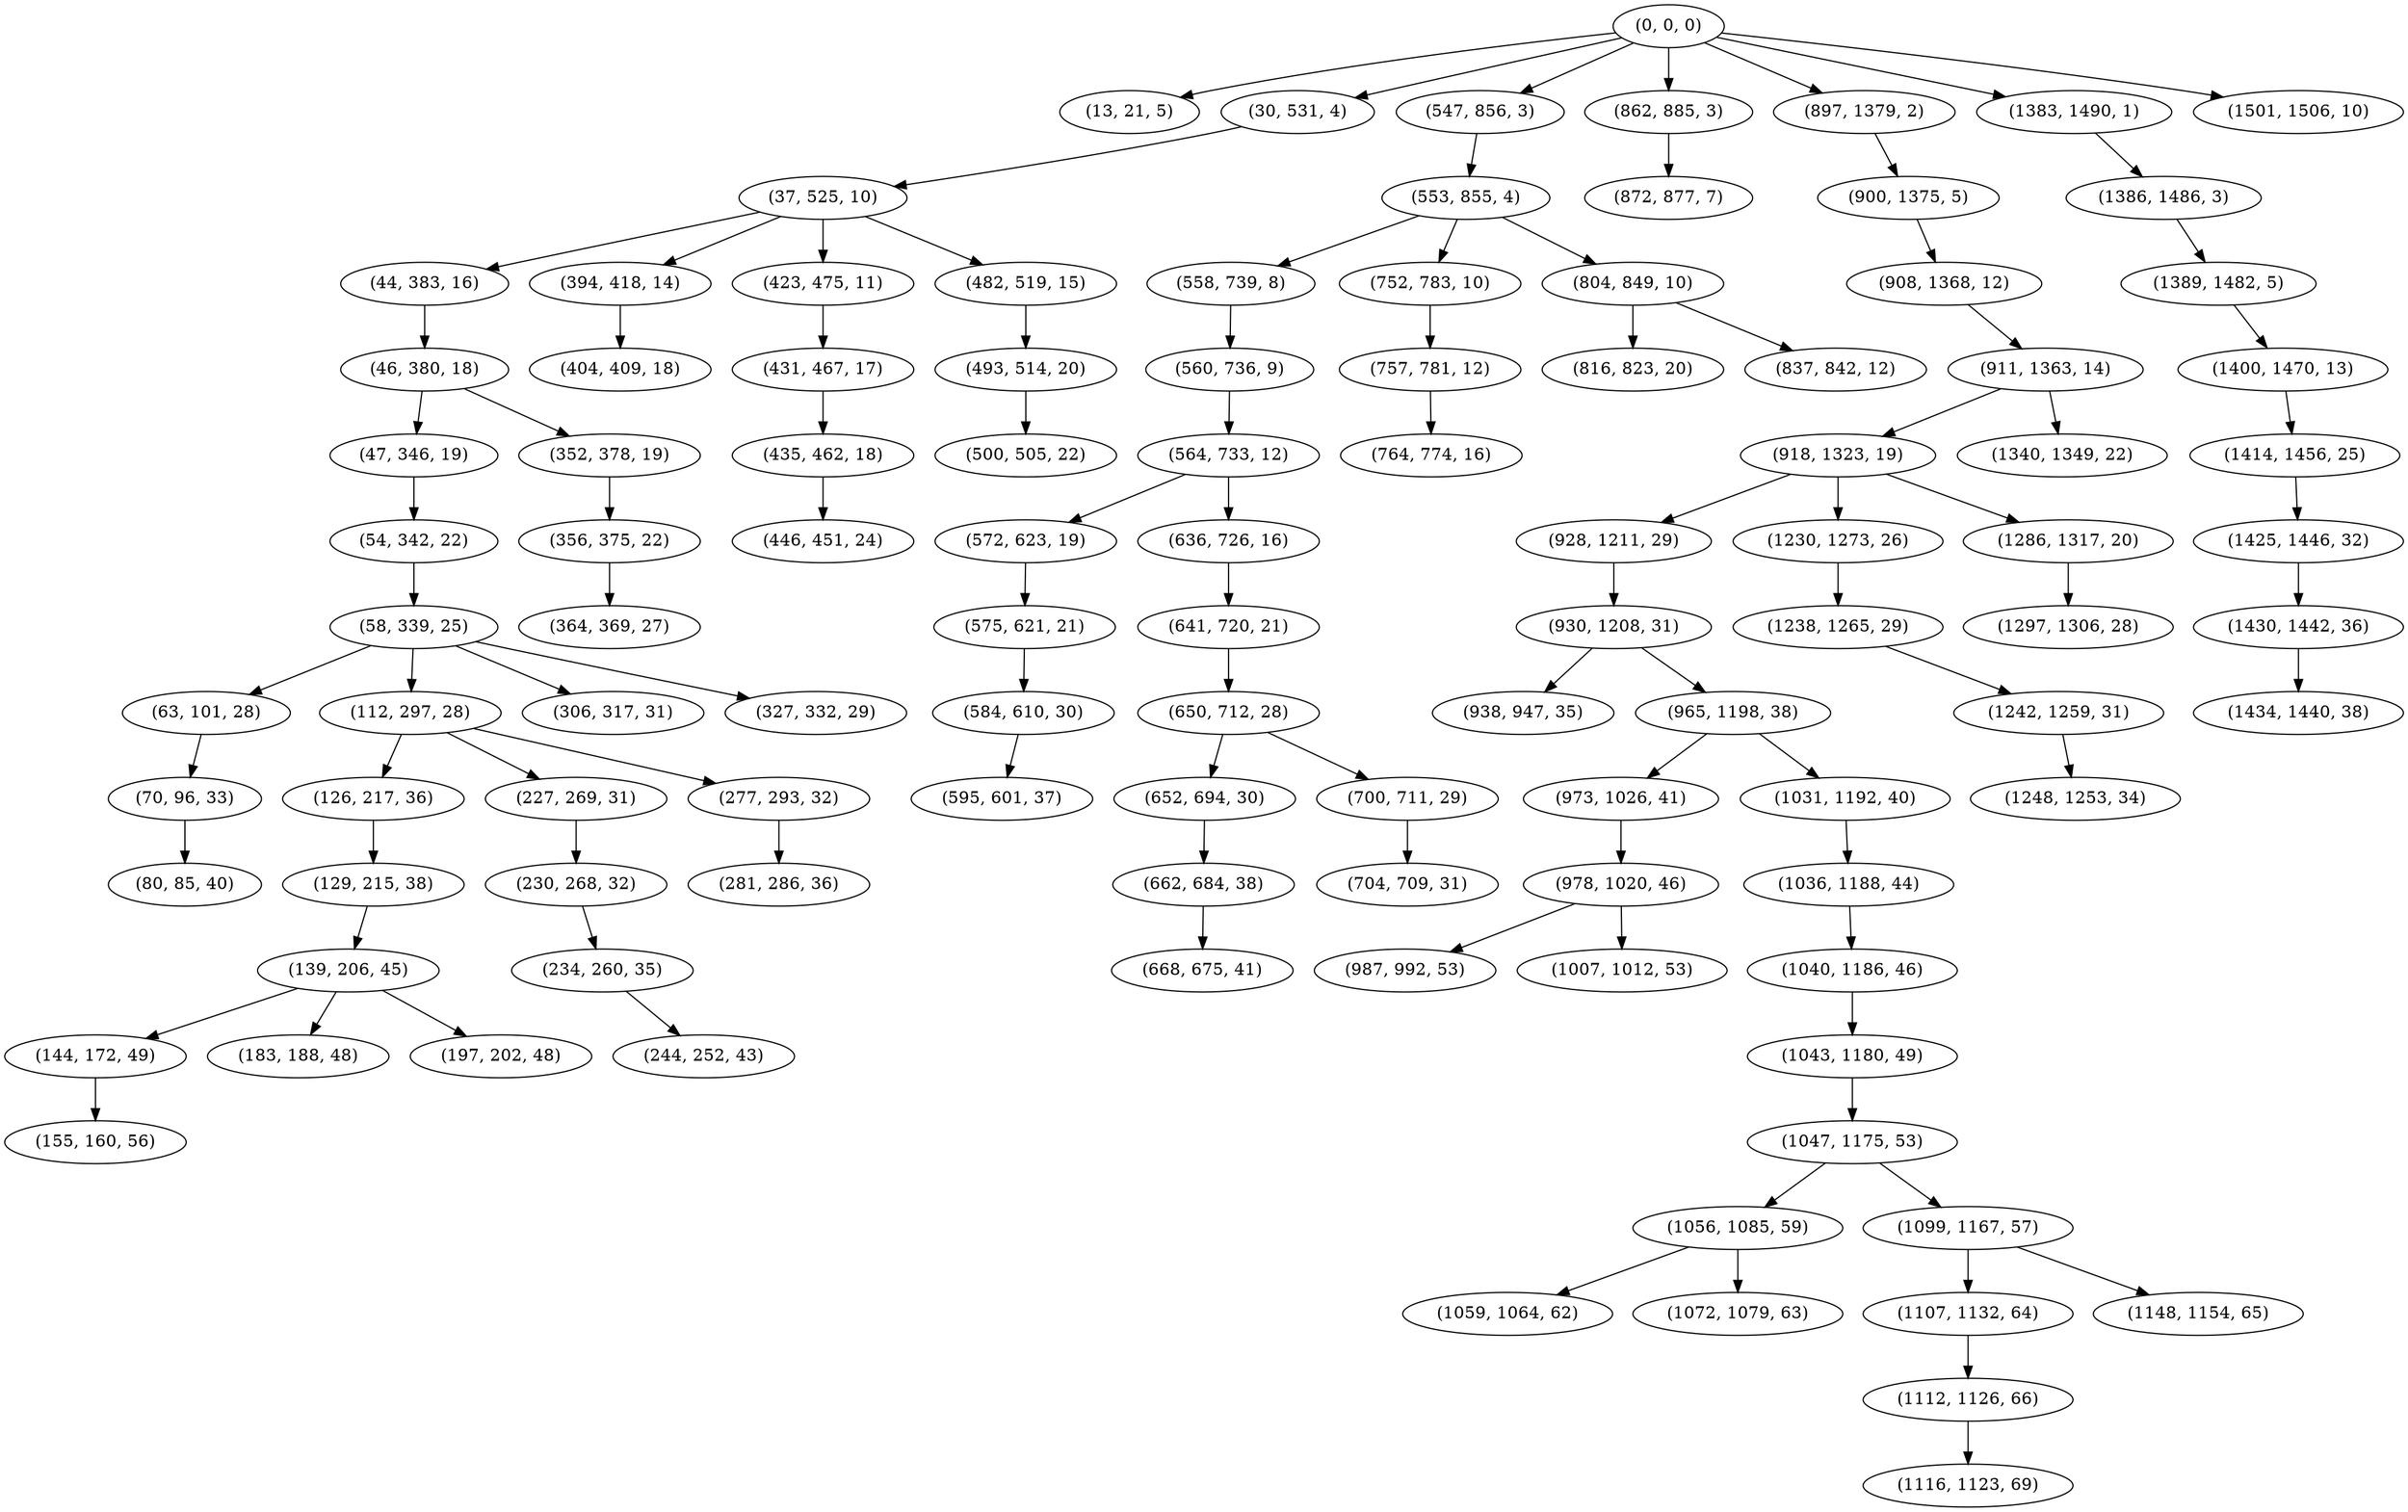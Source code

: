 digraph tree {
    "(0, 0, 0)";
    "(13, 21, 5)";
    "(30, 531, 4)";
    "(37, 525, 10)";
    "(44, 383, 16)";
    "(46, 380, 18)";
    "(47, 346, 19)";
    "(54, 342, 22)";
    "(58, 339, 25)";
    "(63, 101, 28)";
    "(70, 96, 33)";
    "(80, 85, 40)";
    "(112, 297, 28)";
    "(126, 217, 36)";
    "(129, 215, 38)";
    "(139, 206, 45)";
    "(144, 172, 49)";
    "(155, 160, 56)";
    "(183, 188, 48)";
    "(197, 202, 48)";
    "(227, 269, 31)";
    "(230, 268, 32)";
    "(234, 260, 35)";
    "(244, 252, 43)";
    "(277, 293, 32)";
    "(281, 286, 36)";
    "(306, 317, 31)";
    "(327, 332, 29)";
    "(352, 378, 19)";
    "(356, 375, 22)";
    "(364, 369, 27)";
    "(394, 418, 14)";
    "(404, 409, 18)";
    "(423, 475, 11)";
    "(431, 467, 17)";
    "(435, 462, 18)";
    "(446, 451, 24)";
    "(482, 519, 15)";
    "(493, 514, 20)";
    "(500, 505, 22)";
    "(547, 856, 3)";
    "(553, 855, 4)";
    "(558, 739, 8)";
    "(560, 736, 9)";
    "(564, 733, 12)";
    "(572, 623, 19)";
    "(575, 621, 21)";
    "(584, 610, 30)";
    "(595, 601, 37)";
    "(636, 726, 16)";
    "(641, 720, 21)";
    "(650, 712, 28)";
    "(652, 694, 30)";
    "(662, 684, 38)";
    "(668, 675, 41)";
    "(700, 711, 29)";
    "(704, 709, 31)";
    "(752, 783, 10)";
    "(757, 781, 12)";
    "(764, 774, 16)";
    "(804, 849, 10)";
    "(816, 823, 20)";
    "(837, 842, 12)";
    "(862, 885, 3)";
    "(872, 877, 7)";
    "(897, 1379, 2)";
    "(900, 1375, 5)";
    "(908, 1368, 12)";
    "(911, 1363, 14)";
    "(918, 1323, 19)";
    "(928, 1211, 29)";
    "(930, 1208, 31)";
    "(938, 947, 35)";
    "(965, 1198, 38)";
    "(973, 1026, 41)";
    "(978, 1020, 46)";
    "(987, 992, 53)";
    "(1007, 1012, 53)";
    "(1031, 1192, 40)";
    "(1036, 1188, 44)";
    "(1040, 1186, 46)";
    "(1043, 1180, 49)";
    "(1047, 1175, 53)";
    "(1056, 1085, 59)";
    "(1059, 1064, 62)";
    "(1072, 1079, 63)";
    "(1099, 1167, 57)";
    "(1107, 1132, 64)";
    "(1112, 1126, 66)";
    "(1116, 1123, 69)";
    "(1148, 1154, 65)";
    "(1230, 1273, 26)";
    "(1238, 1265, 29)";
    "(1242, 1259, 31)";
    "(1248, 1253, 34)";
    "(1286, 1317, 20)";
    "(1297, 1306, 28)";
    "(1340, 1349, 22)";
    "(1383, 1490, 1)";
    "(1386, 1486, 3)";
    "(1389, 1482, 5)";
    "(1400, 1470, 13)";
    "(1414, 1456, 25)";
    "(1425, 1446, 32)";
    "(1430, 1442, 36)";
    "(1434, 1440, 38)";
    "(1501, 1506, 10)";
    "(0, 0, 0)" -> "(13, 21, 5)";
    "(0, 0, 0)" -> "(30, 531, 4)";
    "(0, 0, 0)" -> "(547, 856, 3)";
    "(0, 0, 0)" -> "(862, 885, 3)";
    "(0, 0, 0)" -> "(897, 1379, 2)";
    "(0, 0, 0)" -> "(1383, 1490, 1)";
    "(0, 0, 0)" -> "(1501, 1506, 10)";
    "(30, 531, 4)" -> "(37, 525, 10)";
    "(37, 525, 10)" -> "(44, 383, 16)";
    "(37, 525, 10)" -> "(394, 418, 14)";
    "(37, 525, 10)" -> "(423, 475, 11)";
    "(37, 525, 10)" -> "(482, 519, 15)";
    "(44, 383, 16)" -> "(46, 380, 18)";
    "(46, 380, 18)" -> "(47, 346, 19)";
    "(46, 380, 18)" -> "(352, 378, 19)";
    "(47, 346, 19)" -> "(54, 342, 22)";
    "(54, 342, 22)" -> "(58, 339, 25)";
    "(58, 339, 25)" -> "(63, 101, 28)";
    "(58, 339, 25)" -> "(112, 297, 28)";
    "(58, 339, 25)" -> "(306, 317, 31)";
    "(58, 339, 25)" -> "(327, 332, 29)";
    "(63, 101, 28)" -> "(70, 96, 33)";
    "(70, 96, 33)" -> "(80, 85, 40)";
    "(112, 297, 28)" -> "(126, 217, 36)";
    "(112, 297, 28)" -> "(227, 269, 31)";
    "(112, 297, 28)" -> "(277, 293, 32)";
    "(126, 217, 36)" -> "(129, 215, 38)";
    "(129, 215, 38)" -> "(139, 206, 45)";
    "(139, 206, 45)" -> "(144, 172, 49)";
    "(139, 206, 45)" -> "(183, 188, 48)";
    "(139, 206, 45)" -> "(197, 202, 48)";
    "(144, 172, 49)" -> "(155, 160, 56)";
    "(227, 269, 31)" -> "(230, 268, 32)";
    "(230, 268, 32)" -> "(234, 260, 35)";
    "(234, 260, 35)" -> "(244, 252, 43)";
    "(277, 293, 32)" -> "(281, 286, 36)";
    "(352, 378, 19)" -> "(356, 375, 22)";
    "(356, 375, 22)" -> "(364, 369, 27)";
    "(394, 418, 14)" -> "(404, 409, 18)";
    "(423, 475, 11)" -> "(431, 467, 17)";
    "(431, 467, 17)" -> "(435, 462, 18)";
    "(435, 462, 18)" -> "(446, 451, 24)";
    "(482, 519, 15)" -> "(493, 514, 20)";
    "(493, 514, 20)" -> "(500, 505, 22)";
    "(547, 856, 3)" -> "(553, 855, 4)";
    "(553, 855, 4)" -> "(558, 739, 8)";
    "(553, 855, 4)" -> "(752, 783, 10)";
    "(553, 855, 4)" -> "(804, 849, 10)";
    "(558, 739, 8)" -> "(560, 736, 9)";
    "(560, 736, 9)" -> "(564, 733, 12)";
    "(564, 733, 12)" -> "(572, 623, 19)";
    "(564, 733, 12)" -> "(636, 726, 16)";
    "(572, 623, 19)" -> "(575, 621, 21)";
    "(575, 621, 21)" -> "(584, 610, 30)";
    "(584, 610, 30)" -> "(595, 601, 37)";
    "(636, 726, 16)" -> "(641, 720, 21)";
    "(641, 720, 21)" -> "(650, 712, 28)";
    "(650, 712, 28)" -> "(652, 694, 30)";
    "(650, 712, 28)" -> "(700, 711, 29)";
    "(652, 694, 30)" -> "(662, 684, 38)";
    "(662, 684, 38)" -> "(668, 675, 41)";
    "(700, 711, 29)" -> "(704, 709, 31)";
    "(752, 783, 10)" -> "(757, 781, 12)";
    "(757, 781, 12)" -> "(764, 774, 16)";
    "(804, 849, 10)" -> "(816, 823, 20)";
    "(804, 849, 10)" -> "(837, 842, 12)";
    "(862, 885, 3)" -> "(872, 877, 7)";
    "(897, 1379, 2)" -> "(900, 1375, 5)";
    "(900, 1375, 5)" -> "(908, 1368, 12)";
    "(908, 1368, 12)" -> "(911, 1363, 14)";
    "(911, 1363, 14)" -> "(918, 1323, 19)";
    "(911, 1363, 14)" -> "(1340, 1349, 22)";
    "(918, 1323, 19)" -> "(928, 1211, 29)";
    "(918, 1323, 19)" -> "(1230, 1273, 26)";
    "(918, 1323, 19)" -> "(1286, 1317, 20)";
    "(928, 1211, 29)" -> "(930, 1208, 31)";
    "(930, 1208, 31)" -> "(938, 947, 35)";
    "(930, 1208, 31)" -> "(965, 1198, 38)";
    "(965, 1198, 38)" -> "(973, 1026, 41)";
    "(965, 1198, 38)" -> "(1031, 1192, 40)";
    "(973, 1026, 41)" -> "(978, 1020, 46)";
    "(978, 1020, 46)" -> "(987, 992, 53)";
    "(978, 1020, 46)" -> "(1007, 1012, 53)";
    "(1031, 1192, 40)" -> "(1036, 1188, 44)";
    "(1036, 1188, 44)" -> "(1040, 1186, 46)";
    "(1040, 1186, 46)" -> "(1043, 1180, 49)";
    "(1043, 1180, 49)" -> "(1047, 1175, 53)";
    "(1047, 1175, 53)" -> "(1056, 1085, 59)";
    "(1047, 1175, 53)" -> "(1099, 1167, 57)";
    "(1056, 1085, 59)" -> "(1059, 1064, 62)";
    "(1056, 1085, 59)" -> "(1072, 1079, 63)";
    "(1099, 1167, 57)" -> "(1107, 1132, 64)";
    "(1099, 1167, 57)" -> "(1148, 1154, 65)";
    "(1107, 1132, 64)" -> "(1112, 1126, 66)";
    "(1112, 1126, 66)" -> "(1116, 1123, 69)";
    "(1230, 1273, 26)" -> "(1238, 1265, 29)";
    "(1238, 1265, 29)" -> "(1242, 1259, 31)";
    "(1242, 1259, 31)" -> "(1248, 1253, 34)";
    "(1286, 1317, 20)" -> "(1297, 1306, 28)";
    "(1383, 1490, 1)" -> "(1386, 1486, 3)";
    "(1386, 1486, 3)" -> "(1389, 1482, 5)";
    "(1389, 1482, 5)" -> "(1400, 1470, 13)";
    "(1400, 1470, 13)" -> "(1414, 1456, 25)";
    "(1414, 1456, 25)" -> "(1425, 1446, 32)";
    "(1425, 1446, 32)" -> "(1430, 1442, 36)";
    "(1430, 1442, 36)" -> "(1434, 1440, 38)";
}
